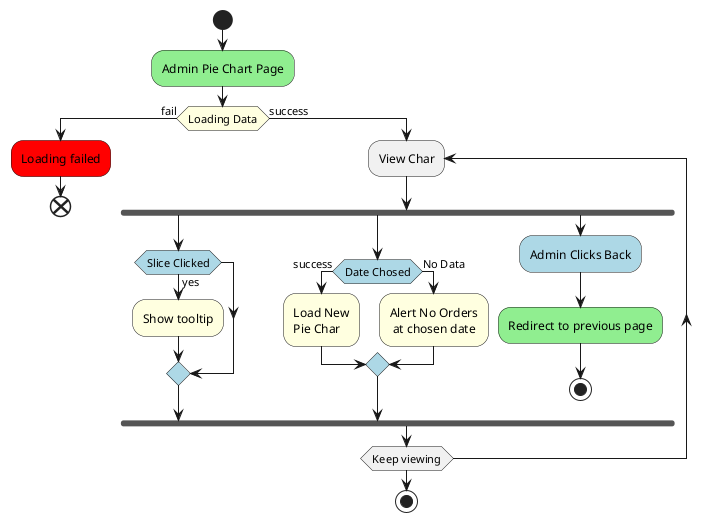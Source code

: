 @startuml AdminPieChatDiagram
start
#lightgreen:Admin Pie Chart Page;
#lightyellow:if(Loading Data) then(fail)
    #red:Loading failed;
    end
else(success)
    repeat :View Char;
    fork
    #lightblue:if(Slice Clicked) then(yes)
        #lightyellow:Show tooltip;
        endif
    fork again
    #lightblue:if(Date Chosed) then(success)
        #lightyellow:Load New\nPie Char;
    else(No Data)
        #lightyellow:Alert No Orders\n at chosen date;
    endif
    fork again
    #lightblue:Admin Clicks Back;
        #lightgreen:Redirect to previous page;
        stop

end fork
repeat while(Keep viewing)
stop
@enduml
